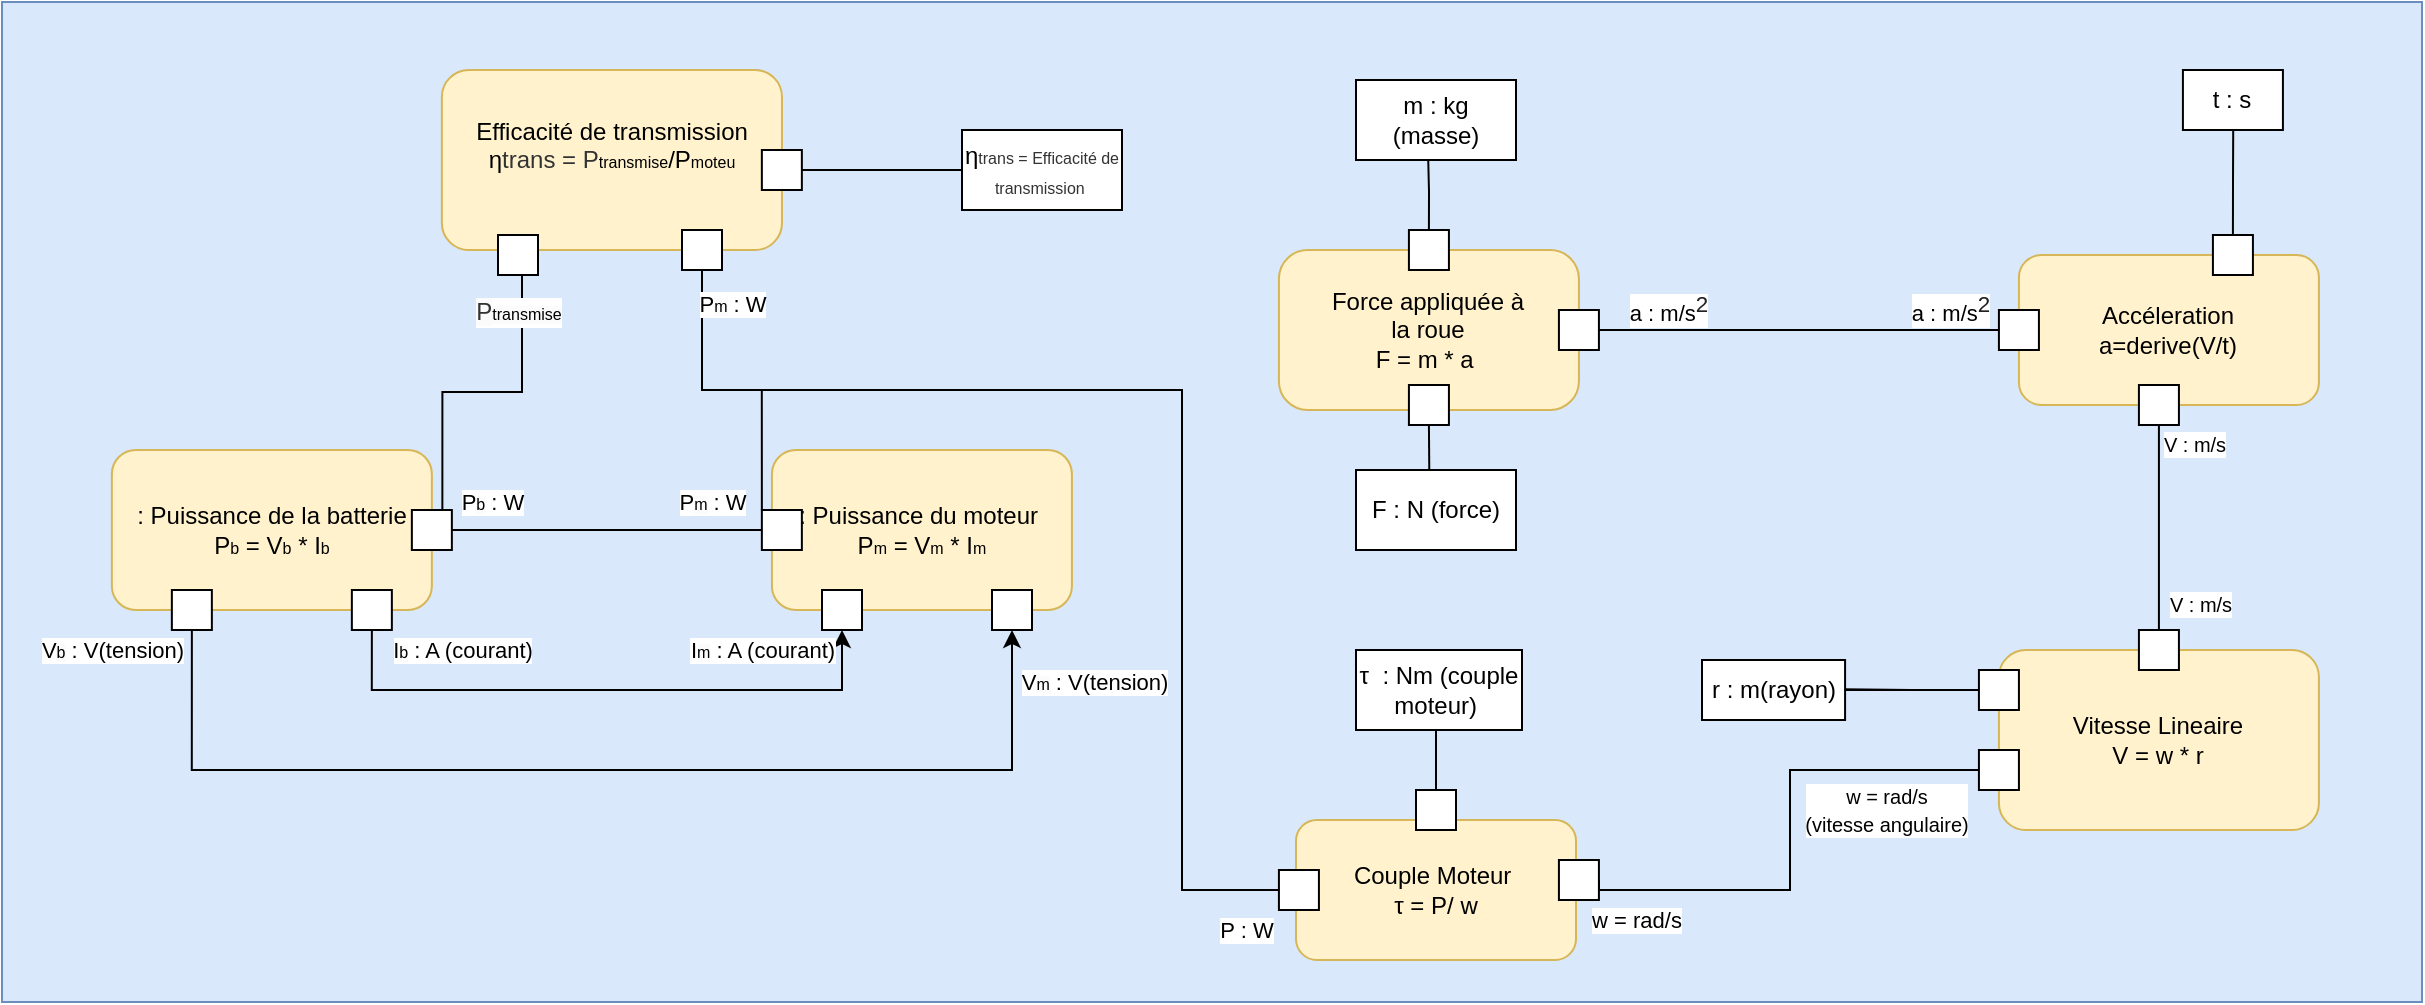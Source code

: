 <mxfile version="22.1.20" type="github">
  <diagram name="Page-1" id="2GRAYQbGgwGCQ1bq4cRz">
    <mxGraphModel dx="1323" dy="700" grid="1" gridSize="10" guides="1" tooltips="1" connect="1" arrows="1" fold="1" page="1" pageScale="1" pageWidth="1654" pageHeight="2336" math="0" shadow="0">
      <root>
        <mxCell id="0" />
        <mxCell id="1" parent="0" />
        <mxCell id="86X5GCkm7_wLPRHiC9uI-2" value="" style="rounded=0;whiteSpace=wrap;html=1;fillColor=#dae8fc;strokeColor=#6c8ebf;" vertex="1" parent="1">
          <mxGeometry x="150" y="56" width="1210" height="500" as="geometry" />
        </mxCell>
        <mxCell id="kXwI2ZC2WiuWiQ44R4r5-1" value="Efficacité de transmission&lt;br&gt;η&lt;font style=&quot;border-color: var(--border-color);&quot; color=&quot;#333333&quot;&gt;trans = P&lt;/font&gt;&lt;font style=&quot;font-size: 8px;&quot;&gt;transmise&lt;/font&gt;/P&lt;font style=&quot;border-color: var(--border-color); font-size: 8px;&quot;&gt;moteu&lt;/font&gt;&lt;br&gt;&lt;font style=&quot;&quot;&gt;&lt;br&gt;&lt;/font&gt;" style="rounded=1;whiteSpace=wrap;html=1;fillColor=#fff2cc;strokeColor=#d6b656;" parent="1" vertex="1">
          <mxGeometry x="369.93" y="90" width="170.07" height="90" as="geometry" />
        </mxCell>
        <mxCell id="kXwI2ZC2WiuWiQ44R4r5-2" value="" style="strokeColor=inherit;fillColor=inherit;gradientColor=inherit;shape=rect;html=1;fontSize=10;verticalLabelPosition=top;verticalAlign=bottom;" parent="1" vertex="1">
          <mxGeometry x="398" y="172.5" width="20" height="20" as="geometry" />
        </mxCell>
        <mxCell id="86X5GCkm7_wLPRHiC9uI-4" style="edgeStyle=orthogonalEdgeStyle;rounded=0;orthogonalLoop=1;jettySize=auto;html=1;exitX=1;exitY=0.5;exitDx=0;exitDy=0;entryX=0;entryY=0.5;entryDx=0;entryDy=0;endArrow=none;endFill=0;" edge="1" parent="1" source="kXwI2ZC2WiuWiQ44R4r5-9" target="V_PeOS1h4JGadpfZ_mjA-2">
          <mxGeometry relative="1" as="geometry" />
        </mxCell>
        <mxCell id="kXwI2ZC2WiuWiQ44R4r5-9" value="" style="strokeColor=inherit;fillColor=inherit;gradientColor=inherit;shape=rect;html=1;fontSize=10;verticalLabelPosition=top;verticalAlign=bottom;" parent="1" vertex="1">
          <mxGeometry x="529.93" y="130" width="20" height="20" as="geometry" />
        </mxCell>
        <mxCell id="kXwI2ZC2WiuWiQ44R4r5-17" value=": Puissance du moteur&amp;nbsp;&lt;br&gt;P&lt;span style=&quot;font-size: 8px;&quot;&gt;m&lt;/span&gt;&amp;nbsp;= V&lt;span style=&quot;font-size: 8px;&quot;&gt;m&lt;/span&gt;&amp;nbsp;* I&lt;span style=&quot;font-size: 8px;&quot;&gt;m&lt;/span&gt;" style="rounded=1;whiteSpace=wrap;html=1;fillColor=#fff2cc;strokeColor=#d6b656;" parent="1" vertex="1">
          <mxGeometry x="534.96" y="280" width="150" height="80" as="geometry" />
        </mxCell>
        <mxCell id="kXwI2ZC2WiuWiQ44R4r5-18" value="" style="strokeColor=inherit;fillColor=inherit;gradientColor=inherit;shape=rect;html=1;fontSize=10;verticalLabelPosition=top;verticalAlign=bottom;" parent="1" vertex="1">
          <mxGeometry x="529.93" y="310" width="20" height="20" as="geometry" />
        </mxCell>
        <mxCell id="kXwI2ZC2WiuWiQ44R4r5-19" value="" style="strokeColor=inherit;fillColor=inherit;gradientColor=inherit;shape=rect;html=1;fontSize=10;verticalLabelPosition=top;verticalAlign=bottom;" parent="1" vertex="1">
          <mxGeometry x="560" y="350" width="20" height="20" as="geometry" />
        </mxCell>
        <mxCell id="kXwI2ZC2WiuWiQ44R4r5-20" value="" style="strokeColor=inherit;fillColor=inherit;gradientColor=inherit;shape=rect;html=1;fontSize=10;verticalLabelPosition=top;verticalAlign=bottom;" parent="1" vertex="1">
          <mxGeometry x="645" y="350" width="20" height="20" as="geometry" />
        </mxCell>
        <mxCell id="kXwI2ZC2WiuWiQ44R4r5-23" value=": Puissance de la batterie&lt;br&gt;P&lt;font style=&quot;font-size: 8px;&quot;&gt;b&lt;/font&gt; = V&lt;font style=&quot;border-color: var(--border-color); font-size: 8px;&quot;&gt;b&lt;/font&gt;&amp;nbsp;* I&lt;font style=&quot;font-size: 8px;&quot;&gt;b&lt;/font&gt;" style="rounded=1;whiteSpace=wrap;html=1;fillColor=#fff2cc;strokeColor=#d6b656;" parent="1" vertex="1">
          <mxGeometry x="204.93" y="280" width="160" height="80" as="geometry" />
        </mxCell>
        <mxCell id="kXwI2ZC2WiuWiQ44R4r5-37" style="edgeStyle=orthogonalEdgeStyle;rounded=0;orthogonalLoop=1;jettySize=auto;html=1;exitX=0.5;exitY=1;exitDx=0;exitDy=0;entryX=0.5;entryY=1;entryDx=0;entryDy=0;" parent="1" source="kXwI2ZC2WiuWiQ44R4r5-24" target="kXwI2ZC2WiuWiQ44R4r5-19" edge="1">
          <mxGeometry relative="1" as="geometry">
            <mxPoint x="570" y="440" as="targetPoint" />
            <Array as="points">
              <mxPoint x="335" y="400" />
              <mxPoint x="570" y="400" />
            </Array>
          </mxGeometry>
        </mxCell>
        <mxCell id="kXwI2ZC2WiuWiQ44R4r5-24" value="" style="strokeColor=inherit;fillColor=inherit;gradientColor=inherit;shape=rect;html=1;fontSize=10;verticalLabelPosition=top;verticalAlign=bottom;" parent="1" vertex="1">
          <mxGeometry x="324.93" y="350" width="20" height="20" as="geometry" />
        </mxCell>
        <mxCell id="kXwI2ZC2WiuWiQ44R4r5-25" value="V&lt;font style=&quot;border-color: var(--border-color); background-color: rgb(251, 251, 251); font-size: 8px;&quot;&gt;b&lt;/font&gt;&amp;nbsp;: V(tension)" style="edgeLabel;html=1;align=center;verticalAlign=middle;resizable=0;points=[];" parent="1" vertex="1" connectable="0">
          <mxGeometry x="204.93" y="380" as="geometry" />
        </mxCell>
        <mxCell id="kXwI2ZC2WiuWiQ44R4r5-38" style="edgeStyle=orthogonalEdgeStyle;rounded=0;orthogonalLoop=1;jettySize=auto;html=1;exitX=0.5;exitY=1;exitDx=0;exitDy=0;entryX=0.5;entryY=1;entryDx=0;entryDy=0;" parent="1" source="kXwI2ZC2WiuWiQ44R4r5-26" target="kXwI2ZC2WiuWiQ44R4r5-20" edge="1">
          <mxGeometry relative="1" as="geometry">
            <mxPoint x="650" y="430" as="targetPoint" />
            <Array as="points">
              <mxPoint x="245" y="440" />
              <mxPoint x="655" y="440" />
            </Array>
          </mxGeometry>
        </mxCell>
        <mxCell id="kXwI2ZC2WiuWiQ44R4r5-26" value="" style="strokeColor=inherit;fillColor=inherit;gradientColor=inherit;shape=rect;html=1;fontSize=10;verticalLabelPosition=top;verticalAlign=bottom;" parent="1" vertex="1">
          <mxGeometry x="234.93" y="350" width="20" height="20" as="geometry" />
        </mxCell>
        <mxCell id="kXwI2ZC2WiuWiQ44R4r5-27" value="P&lt;font style=&quot;border-color: var(--border-color); background-color: rgb(251, 251, 251); font-size: 8px;&quot;&gt;b&lt;/font&gt;&amp;nbsp;: W" style="edgeLabel;html=1;align=center;verticalAlign=middle;resizable=0;points=[];" parent="1" vertex="1" connectable="0">
          <mxGeometry x="398" y="306" as="geometry">
            <mxPoint x="-3" as="offset" />
          </mxGeometry>
        </mxCell>
        <mxCell id="86X5GCkm7_wLPRHiC9uI-5" style="edgeStyle=orthogonalEdgeStyle;rounded=0;orthogonalLoop=1;jettySize=auto;html=1;exitX=1;exitY=0.5;exitDx=0;exitDy=0;entryX=0;entryY=0.5;entryDx=0;entryDy=0;endArrow=none;endFill=0;" edge="1" parent="1" source="kXwI2ZC2WiuWiQ44R4r5-28" target="kXwI2ZC2WiuWiQ44R4r5-18">
          <mxGeometry relative="1" as="geometry" />
        </mxCell>
        <mxCell id="kXwI2ZC2WiuWiQ44R4r5-28" value="" style="strokeColor=inherit;fillColor=inherit;gradientColor=inherit;shape=rect;html=1;fontSize=10;verticalLabelPosition=top;verticalAlign=bottom;" parent="1" vertex="1">
          <mxGeometry x="354.93" y="310" width="20" height="20" as="geometry" />
        </mxCell>
        <mxCell id="kXwI2ZC2WiuWiQ44R4r5-29" value="I&lt;font style=&quot;border-color: var(--border-color); background-color: rgb(251, 251, 251); font-size: 8px;&quot;&gt;b&lt;/font&gt;&amp;nbsp;: A (courant)" style="edgeLabel;html=1;align=center;verticalAlign=middle;resizable=0;points=[];" parent="1" vertex="1" connectable="0">
          <mxGeometry x="379.93" y="380" as="geometry" />
        </mxCell>
        <mxCell id="kXwI2ZC2WiuWiQ44R4r5-39" value="I&lt;span style=&quot;font-size: 8px; background-color: rgb(251, 251, 251);&quot;&gt;m&lt;/span&gt;&amp;nbsp;: A (courant)" style="edgeLabel;html=1;align=center;verticalAlign=middle;resizable=0;points=[];" parent="1" vertex="1" connectable="0">
          <mxGeometry x="530" y="380.005" as="geometry" />
        </mxCell>
        <mxCell id="kXwI2ZC2WiuWiQ44R4r5-40" value="V&lt;span style=&quot;font-size: 8px; background-color: rgb(251, 251, 251);&quot;&gt;m&lt;/span&gt;&amp;nbsp;: V(tension)" style="edgeLabel;html=1;align=center;verticalAlign=middle;resizable=0;points=[];" parent="1" vertex="1" connectable="0">
          <mxGeometry x="620" y="380.001" as="geometry">
            <mxPoint x="76" y="16" as="offset" />
          </mxGeometry>
        </mxCell>
        <mxCell id="V_PeOS1h4JGadpfZ_mjA-2" value="η&lt;font color=&quot;#333333&quot;&gt;&lt;span style=&quot;font-size: 8px;&quot;&gt;trans = Efficacité de transmission&amp;nbsp;&lt;/span&gt;&lt;/font&gt;" style="rounded=0;whiteSpace=wrap;html=1;" parent="1" vertex="1">
          <mxGeometry x="630" y="120" width="80" height="40" as="geometry" />
        </mxCell>
        <mxCell id="V_PeOS1h4JGadpfZ_mjA-4" value="P&lt;span style=&quot;font-size: 8px; background-color: rgb(251, 251, 251);&quot;&gt;m&lt;/span&gt;&amp;nbsp;: W" style="edgeLabel;html=1;align=center;verticalAlign=middle;resizable=0;points=[];" parent="1" vertex="1" connectable="0">
          <mxGeometry x="480.0" y="419" as="geometry">
            <mxPoint x="25" y="-113" as="offset" />
          </mxGeometry>
        </mxCell>
        <mxCell id="86X5GCkm7_wLPRHiC9uI-24" style="edgeStyle=orthogonalEdgeStyle;rounded=0;orthogonalLoop=1;jettySize=auto;html=1;exitX=0.5;exitY=0;exitDx=0;exitDy=0;endArrow=none;endFill=0;" edge="1" parent="1" source="86X5GCkm7_wLPRHiC9uI-27">
          <mxGeometry relative="1" as="geometry">
            <mxPoint x="863" y="130" as="targetPoint" />
          </mxGeometry>
        </mxCell>
        <mxCell id="V_PeOS1h4JGadpfZ_mjA-5" value="Force appliquée&amp;nbsp;à &lt;br&gt;la roue&lt;br&gt;F = m * a&amp;nbsp;" style="rounded=1;whiteSpace=wrap;html=1;arcSize=18;fillColor=#fff2cc;strokeColor=#d6b656;" parent="1" vertex="1">
          <mxGeometry x="788.46" y="180" width="150" height="80" as="geometry" />
        </mxCell>
        <mxCell id="V_PeOS1h4JGadpfZ_mjA-6" value="Vitesse Lineaire&lt;br&gt;V = w * r" style="rounded=1;whiteSpace=wrap;html=1;fillColor=#fff2cc;strokeColor=#d6b656;" parent="1" vertex="1">
          <mxGeometry x="1148.46" y="380.0" width="160" height="90" as="geometry" />
        </mxCell>
        <mxCell id="V_PeOS1h4JGadpfZ_mjA-7" value="Couple Moteur&amp;nbsp;&lt;br&gt;τ = P/ w" style="rounded=1;whiteSpace=wrap;html=1;fillColor=#fff2cc;strokeColor=#d6b656;" parent="1" vertex="1">
          <mxGeometry x="797" y="465.0" width="140" height="70" as="geometry" />
        </mxCell>
        <mxCell id="V_PeOS1h4JGadpfZ_mjA-8" value="P : W" style="edgeLabel;html=1;align=center;verticalAlign=middle;resizable=0;points=[];" parent="1" vertex="1" connectable="0">
          <mxGeometry x="771.537" y="520" as="geometry" />
        </mxCell>
        <mxCell id="86X5GCkm7_wLPRHiC9uI-8" style="edgeStyle=orthogonalEdgeStyle;rounded=0;orthogonalLoop=1;jettySize=auto;html=1;exitX=0;exitY=0.5;exitDx=0;exitDy=0;endArrow=none;endFill=0;" edge="1" parent="1" source="V_PeOS1h4JGadpfZ_mjA-9">
          <mxGeometry relative="1" as="geometry">
            <mxPoint x="530" y="250" as="targetPoint" />
            <Array as="points">
              <mxPoint x="740" y="500" />
              <mxPoint x="740" y="250" />
            </Array>
          </mxGeometry>
        </mxCell>
        <mxCell id="V_PeOS1h4JGadpfZ_mjA-9" value="" style="strokeColor=inherit;fillColor=inherit;gradientColor=inherit;shape=rect;html=1;fontSize=10;verticalLabelPosition=top;verticalAlign=bottom;" parent="1" vertex="1">
          <mxGeometry x="788.46" y="490.0" width="20" height="20" as="geometry" />
        </mxCell>
        <mxCell id="V_PeOS1h4JGadpfZ_mjA-10" value="" style="strokeColor=inherit;fillColor=inherit;gradientColor=inherit;shape=rect;html=1;fontSize=10;verticalLabelPosition=top;verticalAlign=bottom;" parent="1" vertex="1">
          <mxGeometry x="928.46" y="210" width="20" height="20" as="geometry" />
        </mxCell>
        <mxCell id="V_PeOS1h4JGadpfZ_mjA-11" style="edgeStyle=orthogonalEdgeStyle;rounded=0;orthogonalLoop=1;jettySize=auto;html=1;exitX=0;exitY=0.5;exitDx=0;exitDy=0;entryX=1;entryY=0.5;entryDx=0;entryDy=0;endArrow=none;endFill=0;" parent="1" source="V_PeOS1h4JGadpfZ_mjA-14" target="V_PeOS1h4JGadpfZ_mjA-25" edge="1">
          <mxGeometry relative="1" as="geometry">
            <Array as="points">
              <mxPoint x="1044" y="440" />
              <mxPoint x="1044" y="500" />
              <mxPoint x="948" y="500" />
            </Array>
          </mxGeometry>
        </mxCell>
        <mxCell id="V_PeOS1h4JGadpfZ_mjA-12" value="&lt;font style=&quot;font-size: 10px;&quot;&gt;w = rad/s &lt;br&gt;(vitesse angulaire)&lt;/font&gt;" style="edgeLabel;html=1;align=center;verticalAlign=middle;resizable=0;points=[];" parent="V_PeOS1h4JGadpfZ_mjA-11" vertex="1" connectable="0">
          <mxGeometry x="-0.692" y="2" relative="1" as="geometry">
            <mxPoint x="-7" y="18" as="offset" />
          </mxGeometry>
        </mxCell>
        <mxCell id="V_PeOS1h4JGadpfZ_mjA-13" value="w = rad/s" style="edgeLabel;html=1;align=center;verticalAlign=middle;resizable=0;points=[];" parent="V_PeOS1h4JGadpfZ_mjA-11" vertex="1" connectable="0">
          <mxGeometry x="0.818" y="1" relative="1" as="geometry">
            <mxPoint y="14" as="offset" />
          </mxGeometry>
        </mxCell>
        <mxCell id="V_PeOS1h4JGadpfZ_mjA-14" value="" style="strokeColor=inherit;fillColor=inherit;gradientColor=inherit;shape=rect;html=1;fontSize=10;verticalLabelPosition=top;verticalAlign=bottom;" parent="1" vertex="1">
          <mxGeometry x="1138.46" y="430.0" width="20" height="20" as="geometry" />
        </mxCell>
        <mxCell id="86X5GCkm7_wLPRHiC9uI-19" style="edgeStyle=orthogonalEdgeStyle;rounded=0;orthogonalLoop=1;jettySize=auto;html=1;exitX=0;exitY=0.5;exitDx=0;exitDy=0;endArrow=none;endFill=0;" edge="1" parent="1" source="V_PeOS1h4JGadpfZ_mjA-17">
          <mxGeometry relative="1" as="geometry">
            <mxPoint x="1070" y="399.667" as="targetPoint" />
          </mxGeometry>
        </mxCell>
        <mxCell id="V_PeOS1h4JGadpfZ_mjA-17" value="" style="strokeColor=inherit;fillColor=inherit;gradientColor=inherit;shape=rect;html=1;fontSize=10;verticalLabelPosition=top;verticalAlign=bottom;" parent="1" vertex="1">
          <mxGeometry x="1138.46" y="390.0" width="20" height="20" as="geometry" />
        </mxCell>
        <mxCell id="V_PeOS1h4JGadpfZ_mjA-25" value="" style="strokeColor=inherit;fillColor=inherit;gradientColor=inherit;shape=rect;html=1;fontSize=10;verticalLabelPosition=top;verticalAlign=bottom;" parent="1" vertex="1">
          <mxGeometry x="928.46" y="485.0" width="20" height="20" as="geometry" />
        </mxCell>
        <mxCell id="V_PeOS1h4JGadpfZ_mjA-26" value="Accéleration&lt;br&gt;a=derive(V/t)" style="rounded=1;whiteSpace=wrap;html=1;fillColor=#fff2cc;strokeColor=#d6b656;" parent="1" vertex="1">
          <mxGeometry x="1158.46" y="182.5" width="150" height="75" as="geometry" />
        </mxCell>
        <mxCell id="V_PeOS1h4JGadpfZ_mjA-27" style="edgeStyle=orthogonalEdgeStyle;rounded=0;orthogonalLoop=1;jettySize=auto;html=1;exitX=0.5;exitY=1;exitDx=0;exitDy=0;entryX=0.5;entryY=0;entryDx=0;entryDy=0;endArrow=none;endFill=0;" parent="1" source="V_PeOS1h4JGadpfZ_mjA-30" target="V_PeOS1h4JGadpfZ_mjA-35" edge="1">
          <mxGeometry relative="1" as="geometry">
            <Array as="points" />
          </mxGeometry>
        </mxCell>
        <mxCell id="V_PeOS1h4JGadpfZ_mjA-28" value="&lt;font style=&quot;font-size: 10px;&quot;&gt;V : m/s&lt;/font&gt;" style="edgeLabel;html=1;align=center;verticalAlign=middle;resizable=0;points=[];" parent="V_PeOS1h4JGadpfZ_mjA-27" vertex="1" connectable="0">
          <mxGeometry x="-0.721" y="-1" relative="1" as="geometry">
            <mxPoint x="18" y="-5" as="offset" />
          </mxGeometry>
        </mxCell>
        <mxCell id="V_PeOS1h4JGadpfZ_mjA-29" value="&lt;font style=&quot;font-size: 10px;&quot;&gt;V : m/s&lt;/font&gt;" style="edgeLabel;html=1;align=center;verticalAlign=middle;resizable=0;points=[];" parent="V_PeOS1h4JGadpfZ_mjA-27" vertex="1" connectable="0">
          <mxGeometry x="0.749" y="-2" relative="1" as="geometry">
            <mxPoint x="22" as="offset" />
          </mxGeometry>
        </mxCell>
        <mxCell id="V_PeOS1h4JGadpfZ_mjA-30" value="" style="strokeColor=inherit;fillColor=inherit;gradientColor=inherit;shape=rect;html=1;fontSize=10;verticalLabelPosition=top;verticalAlign=bottom;" parent="1" vertex="1">
          <mxGeometry x="1218.46" y="247.5" width="20" height="20" as="geometry" />
        </mxCell>
        <mxCell id="86X5GCkm7_wLPRHiC9uI-16" style="edgeStyle=orthogonalEdgeStyle;rounded=0;orthogonalLoop=1;jettySize=auto;html=1;exitX=0;exitY=0.5;exitDx=0;exitDy=0;entryX=1;entryY=0.5;entryDx=0;entryDy=0;endArrow=none;endFill=0;" edge="1" parent="1" source="V_PeOS1h4JGadpfZ_mjA-32" target="V_PeOS1h4JGadpfZ_mjA-10">
          <mxGeometry relative="1" as="geometry" />
        </mxCell>
        <mxCell id="86X5GCkm7_wLPRHiC9uI-17" value="a :&amp;nbsp;m/s&lt;sup style=&quot;border-color: var(--border-color); line-height: 1; font-size: 11.2px; color: rgb(32, 33, 34); font-family: sans-serif; text-align: start;&quot;&gt;2&lt;/sup&gt;" style="edgeLabel;html=1;align=center;verticalAlign=middle;resizable=0;points=[];" vertex="1" connectable="0" parent="86X5GCkm7_wLPRHiC9uI-16">
          <mxGeometry x="-0.754" y="-2" relative="1" as="geometry">
            <mxPoint y="-8" as="offset" />
          </mxGeometry>
        </mxCell>
        <mxCell id="86X5GCkm7_wLPRHiC9uI-18" value="a :&amp;nbsp;m/s&lt;sup style=&quot;border-color: var(--border-color); line-height: 1; font-size: 11.2px; color: rgb(32, 33, 34); font-family: sans-serif; text-align: start;&quot;&gt;2&lt;/sup&gt;" style="edgeLabel;html=1;align=center;verticalAlign=middle;resizable=0;points=[];" vertex="1" connectable="0" parent="86X5GCkm7_wLPRHiC9uI-16">
          <mxGeometry x="0.655" y="-2" relative="1" as="geometry">
            <mxPoint y="-8" as="offset" />
          </mxGeometry>
        </mxCell>
        <mxCell id="V_PeOS1h4JGadpfZ_mjA-32" value="" style="strokeColor=inherit;fillColor=inherit;gradientColor=inherit;shape=rect;html=1;fontSize=10;verticalLabelPosition=top;verticalAlign=bottom;" parent="1" vertex="1">
          <mxGeometry x="1148.46" y="210" width="20" height="20" as="geometry" />
        </mxCell>
        <mxCell id="V_PeOS1h4JGadpfZ_mjA-33" style="edgeStyle=orthogonalEdgeStyle;rounded=0;orthogonalLoop=1;jettySize=auto;html=1;exitX=0.5;exitY=0;exitDx=0;exitDy=0;endArrow=none;endFill=0;" parent="1" source="V_PeOS1h4JGadpfZ_mjA-34" edge="1">
          <mxGeometry relative="1" as="geometry">
            <mxPoint x="1265.603" y="120" as="targetPoint" />
          </mxGeometry>
        </mxCell>
        <mxCell id="V_PeOS1h4JGadpfZ_mjA-34" value="" style="strokeColor=inherit;fillColor=inherit;gradientColor=inherit;shape=rect;html=1;fontSize=10;verticalLabelPosition=top;verticalAlign=bottom;" parent="1" vertex="1">
          <mxGeometry x="1255.46" y="172.5" width="20" height="20" as="geometry" />
        </mxCell>
        <mxCell id="V_PeOS1h4JGadpfZ_mjA-35" value="" style="strokeColor=inherit;fillColor=inherit;gradientColor=inherit;shape=rect;html=1;fontSize=10;verticalLabelPosition=top;verticalAlign=bottom;" parent="1" vertex="1">
          <mxGeometry x="1218.46" y="370.0" width="20" height="20" as="geometry" />
        </mxCell>
        <mxCell id="V_PeOS1h4JGadpfZ_mjA-36" value="F : N (force)" style="rounded=0;whiteSpace=wrap;html=1;" parent="1" vertex="1">
          <mxGeometry x="827" y="290" width="80" height="40" as="geometry" />
        </mxCell>
        <mxCell id="V_PeOS1h4JGadpfZ_mjA-39" value="t : s" style="rounded=0;whiteSpace=wrap;html=1;" parent="1" vertex="1">
          <mxGeometry x="1240.46" y="90.0" width="50" height="30" as="geometry" />
        </mxCell>
        <mxCell id="86X5GCkm7_wLPRHiC9uI-7" style="edgeStyle=orthogonalEdgeStyle;rounded=0;orthogonalLoop=1;jettySize=auto;html=1;exitX=0.75;exitY=1;exitDx=0;exitDy=0;entryX=0;entryY=0;entryDx=0;entryDy=0;endArrow=none;endFill=0;" edge="1" parent="1" source="86X5GCkm7_wLPRHiC9uI-3" target="kXwI2ZC2WiuWiQ44R4r5-18">
          <mxGeometry relative="1" as="geometry">
            <Array as="points">
              <mxPoint x="500" y="190" />
              <mxPoint x="500" y="250" />
              <mxPoint x="530" y="250" />
            </Array>
          </mxGeometry>
        </mxCell>
        <mxCell id="86X5GCkm7_wLPRHiC9uI-3" value="" style="strokeColor=inherit;fillColor=inherit;gradientColor=inherit;shape=rect;html=1;fontSize=10;verticalLabelPosition=top;verticalAlign=bottom;" vertex="1" parent="1">
          <mxGeometry x="490" y="170" width="20" height="20" as="geometry" />
        </mxCell>
        <mxCell id="86X5GCkm7_wLPRHiC9uI-6" style="edgeStyle=orthogonalEdgeStyle;rounded=0;orthogonalLoop=1;jettySize=auto;html=1;exitX=0;exitY=1;exitDx=0;exitDy=0;entryX=0.763;entryY=0;entryDx=0;entryDy=0;entryPerimeter=0;endArrow=none;endFill=0;" edge="1" parent="1" source="kXwI2ZC2WiuWiQ44R4r5-2" target="kXwI2ZC2WiuWiQ44R4r5-28">
          <mxGeometry relative="1" as="geometry">
            <Array as="points">
              <mxPoint x="410" y="192" />
              <mxPoint x="410" y="251" />
              <mxPoint x="370" y="251" />
            </Array>
          </mxGeometry>
        </mxCell>
        <mxCell id="86X5GCkm7_wLPRHiC9uI-10" value="&lt;font style=&quot;border-color: var(--border-color); font-size: 12px; background-color: rgb(251, 251, 251);&quot; color=&quot;#333333&quot;&gt;P&lt;/font&gt;&lt;font style=&quot;border-color: var(--border-color); background-color: rgb(251, 251, 251); font-size: 8px;&quot;&gt;transmise&lt;/font&gt;" style="edgeLabel;html=1;align=center;verticalAlign=middle;resizable=0;points=[];" vertex="1" connectable="0" parent="86X5GCkm7_wLPRHiC9uI-6">
          <mxGeometry x="-0.596" relative="1" as="geometry">
            <mxPoint x="-2" y="-4" as="offset" />
          </mxGeometry>
        </mxCell>
        <mxCell id="86X5GCkm7_wLPRHiC9uI-9" value="P&lt;span style=&quot;font-size: 8px; background-color: rgb(251, 251, 251);&quot;&gt;m&lt;/span&gt;&amp;nbsp;: W" style="edgeLabel;html=1;align=center;verticalAlign=middle;resizable=0;points=[];" vertex="1" connectable="0" parent="1">
          <mxGeometry x="490.0" y="320" as="geometry">
            <mxPoint x="25" y="-113" as="offset" />
          </mxGeometry>
        </mxCell>
        <mxCell id="86X5GCkm7_wLPRHiC9uI-21" value="" style="edgeStyle=orthogonalEdgeStyle;rounded=0;orthogonalLoop=1;jettySize=auto;html=1;endArrow=none;endFill=0;" edge="1" parent="1" source="86X5GCkm7_wLPRHiC9uI-20" target="V_PeOS1h4JGadpfZ_mjA-17">
          <mxGeometry relative="1" as="geometry" />
        </mxCell>
        <mxCell id="86X5GCkm7_wLPRHiC9uI-20" value="r : m(rayon)" style="rounded=0;whiteSpace=wrap;html=1;" vertex="1" parent="1">
          <mxGeometry x="1000" y="385" width="71.54" height="30" as="geometry" />
        </mxCell>
        <mxCell id="86X5GCkm7_wLPRHiC9uI-22" value="" style="strokeColor=inherit;fillColor=inherit;gradientColor=inherit;shape=rect;html=1;fontSize=10;verticalLabelPosition=top;verticalAlign=bottom;" vertex="1" parent="1">
          <mxGeometry x="853.46" y="247.5" width="20" height="20" as="geometry" />
        </mxCell>
        <mxCell id="86X5GCkm7_wLPRHiC9uI-23" style="edgeStyle=orthogonalEdgeStyle;rounded=0;orthogonalLoop=1;jettySize=auto;html=1;exitX=0.5;exitY=1;exitDx=0;exitDy=0;entryX=0.458;entryY=0.004;entryDx=0;entryDy=0;entryPerimeter=0;endArrow=none;endFill=0;" edge="1" parent="1" source="86X5GCkm7_wLPRHiC9uI-22" target="V_PeOS1h4JGadpfZ_mjA-36">
          <mxGeometry relative="1" as="geometry" />
        </mxCell>
        <mxCell id="86X5GCkm7_wLPRHiC9uI-27" value="" style="strokeColor=inherit;fillColor=inherit;gradientColor=inherit;shape=rect;html=1;fontSize=10;verticalLabelPosition=top;verticalAlign=bottom;" vertex="1" parent="1">
          <mxGeometry x="853.46" y="170" width="20" height="20" as="geometry" />
        </mxCell>
        <mxCell id="86X5GCkm7_wLPRHiC9uI-29" value="m : kg (masse)" style="rounded=0;whiteSpace=wrap;html=1;" vertex="1" parent="1">
          <mxGeometry x="827" y="95" width="80" height="40" as="geometry" />
        </mxCell>
        <mxCell id="86X5GCkm7_wLPRHiC9uI-31" value="" style="strokeColor=inherit;fillColor=inherit;gradientColor=inherit;shape=rect;html=1;fontSize=10;verticalLabelPosition=top;verticalAlign=bottom;" vertex="1" parent="1">
          <mxGeometry x="857" y="450.0" width="20" height="20" as="geometry" />
        </mxCell>
        <mxCell id="86X5GCkm7_wLPRHiC9uI-34" style="edgeStyle=orthogonalEdgeStyle;rounded=0;orthogonalLoop=1;jettySize=auto;html=1;exitX=0.5;exitY=1;exitDx=0;exitDy=0;entryX=0.5;entryY=0;entryDx=0;entryDy=0;endArrow=none;endFill=0;" edge="1" parent="1" source="86X5GCkm7_wLPRHiC9uI-32" target="86X5GCkm7_wLPRHiC9uI-31">
          <mxGeometry relative="1" as="geometry" />
        </mxCell>
        <mxCell id="86X5GCkm7_wLPRHiC9uI-32" value="τ&amp;nbsp; : Nm (couple moteur)&amp;nbsp;" style="rounded=0;whiteSpace=wrap;html=1;" vertex="1" parent="1">
          <mxGeometry x="827" y="380" width="83" height="40" as="geometry" />
        </mxCell>
      </root>
    </mxGraphModel>
  </diagram>
</mxfile>
